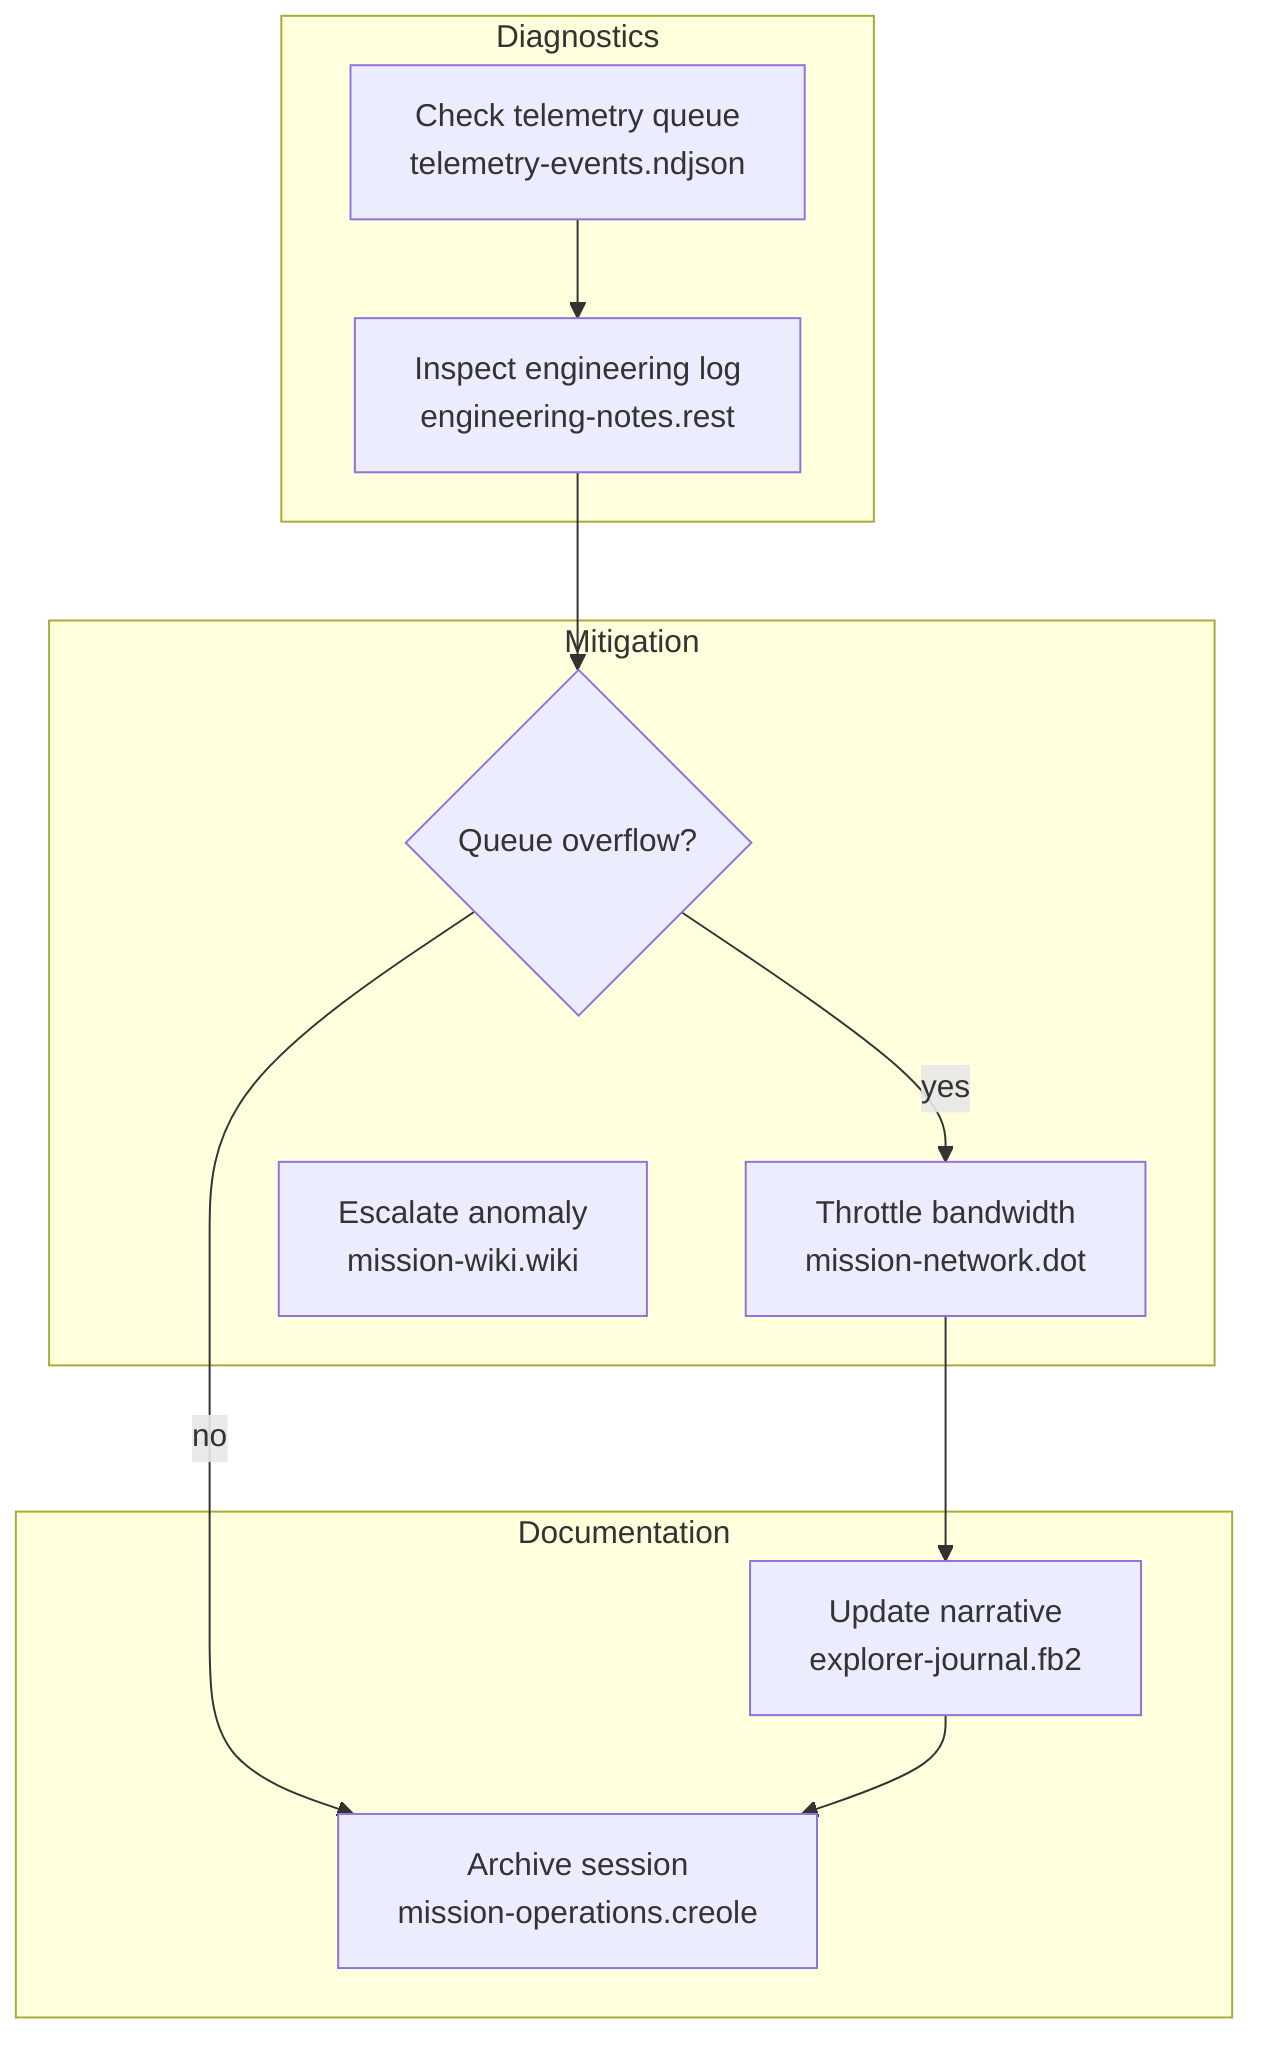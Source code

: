 flowchart TD
    subgraph Diagnostics
        D1[Check telemetry queue\ntelemetry-events.ndjson]
        D2[Inspect engineering log\nengineering-notes.rest]
    end

    subgraph Mitigation
        M1{Queue overflow?}
        M2[Throttle bandwidth\nmission-network.dot]
        M3[Escalate anomaly\nmission-wiki.wiki]
    end

    subgraph Documentation
        R1[Update narrative\nexplorer-journal.fb2]
        R2[Archive session\nmission-operations.creole]
    end

    D1 --> D2 --> M1
    M1 -- yes --> M2 --> R1
    M1 -- no --> R2
    R1 --> R2